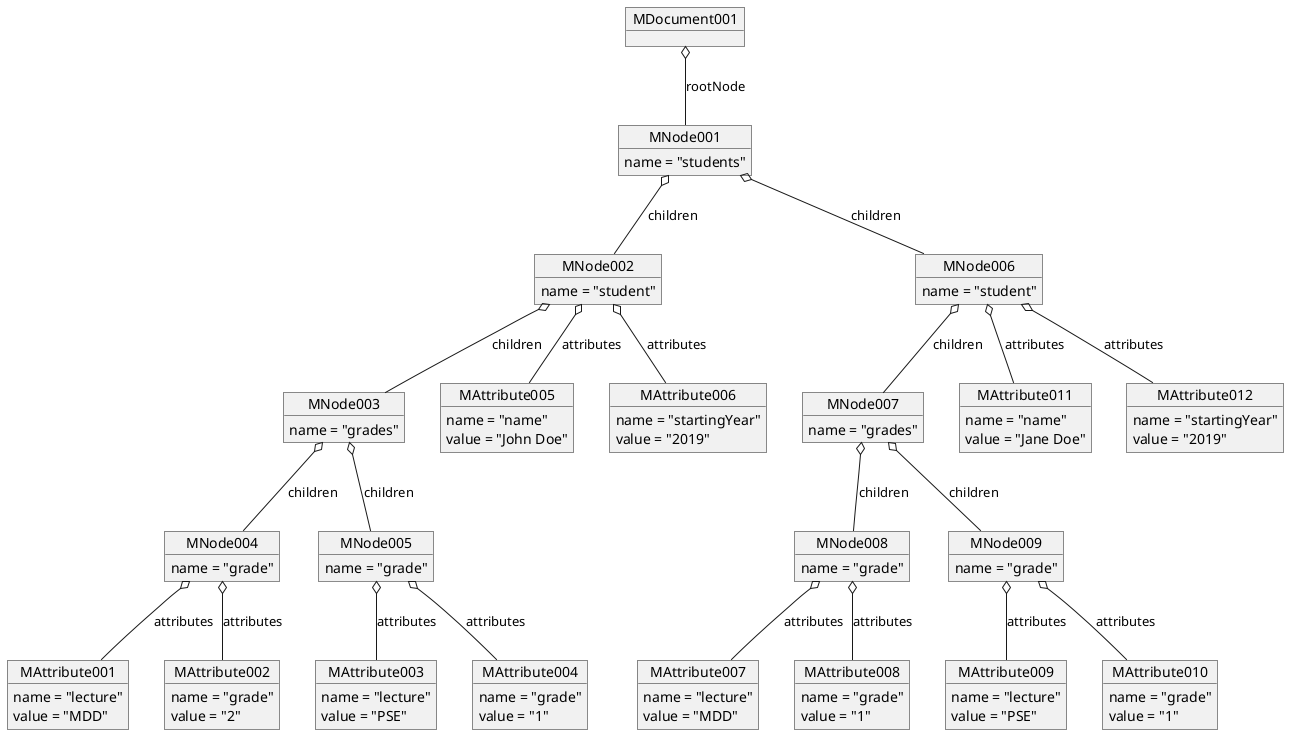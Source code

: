 @startuml
object MDocument001

object MNode001{
	name = "students"
}

object MNode002{
	name = "student"
}

object MNode003{
	name = "grades"
}

object MNode004{
	name = "grade"
}

object MAttribute001{
	name = "lecture"
	value = "MDD"
}

MNode004 o-- MAttribute001 : attributes
object MAttribute002{
	name = "grade"
	value = "2"
}

MNode004 o-- MAttribute002 : attributes
MNode003 o-- MNode004 : children
object MNode005{
	name = "grade"
}

object MAttribute003{
	name = "lecture"
	value = "PSE"
}

MNode005 o-- MAttribute003 : attributes
object MAttribute004{
	name = "grade"
	value = "1"
}

MNode005 o-- MAttribute004 : attributes
MNode003 o-- MNode005 : children
MNode002 o-- MNode003 : children
object MAttribute005{
	name = "name"
	value = "John Doe"
}

MNode002 o-- MAttribute005 : attributes
object MAttribute006{
	name = "startingYear"
	value = "2019"
}

MNode002 o-- MAttribute006 : attributes
MNode001 o-- MNode002 : children
object MNode006{
	name = "student"
}

object MNode007{
	name = "grades"
}

object MNode008{
	name = "grade"
}

object MAttribute007{
	name = "lecture"
	value = "MDD"
}

MNode008 o-- MAttribute007 : attributes
object MAttribute008{
	name = "grade"
	value = "1"
}

MNode008 o-- MAttribute008 : attributes
MNode007 o-- MNode008 : children
object MNode009{
	name = "grade"
}

object MAttribute009{
	name = "lecture"
	value = "PSE"
}

MNode009 o-- MAttribute009 : attributes
object MAttribute010{
	name = "grade"
	value = "1"
}

MNode009 o-- MAttribute010 : attributes
MNode007 o-- MNode009 : children
MNode006 o-- MNode007 : children
object MAttribute011{
	name = "name"
	value = "Jane Doe"
}

MNode006 o-- MAttribute011 : attributes
object MAttribute012{
	name = "startingYear"
	value = "2019"
}

MNode006 o-- MAttribute012 : attributes
MNode001 o-- MNode006 : children
MDocument001 o-- MNode001 : rootNode
@enduml
